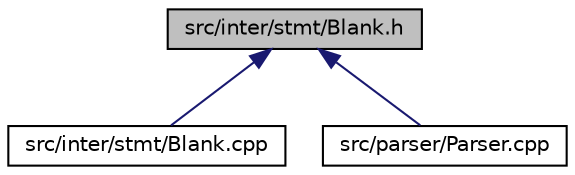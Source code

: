 digraph "src/inter/stmt/Blank.h"
{
  edge [fontname="Helvetica",fontsize="10",labelfontname="Helvetica",labelfontsize="10"];
  node [fontname="Helvetica",fontsize="10",shape=record];
  Node4 [label="src/inter/stmt/Blank.h",height=0.2,width=0.4,color="black", fillcolor="grey75", style="filled", fontcolor="black"];
  Node4 -> Node5 [dir="back",color="midnightblue",fontsize="10",style="solid",fontname="Helvetica"];
  Node5 [label="src/inter/stmt/Blank.cpp",height=0.2,width=0.4,color="black", fillcolor="white", style="filled",URL="$_blank_8cpp.html"];
  Node4 -> Node6 [dir="back",color="midnightblue",fontsize="10",style="solid",fontname="Helvetica"];
  Node6 [label="src/parser/Parser.cpp",height=0.2,width=0.4,color="black", fillcolor="white", style="filled",URL="$_parser_8cpp.html"];
}

